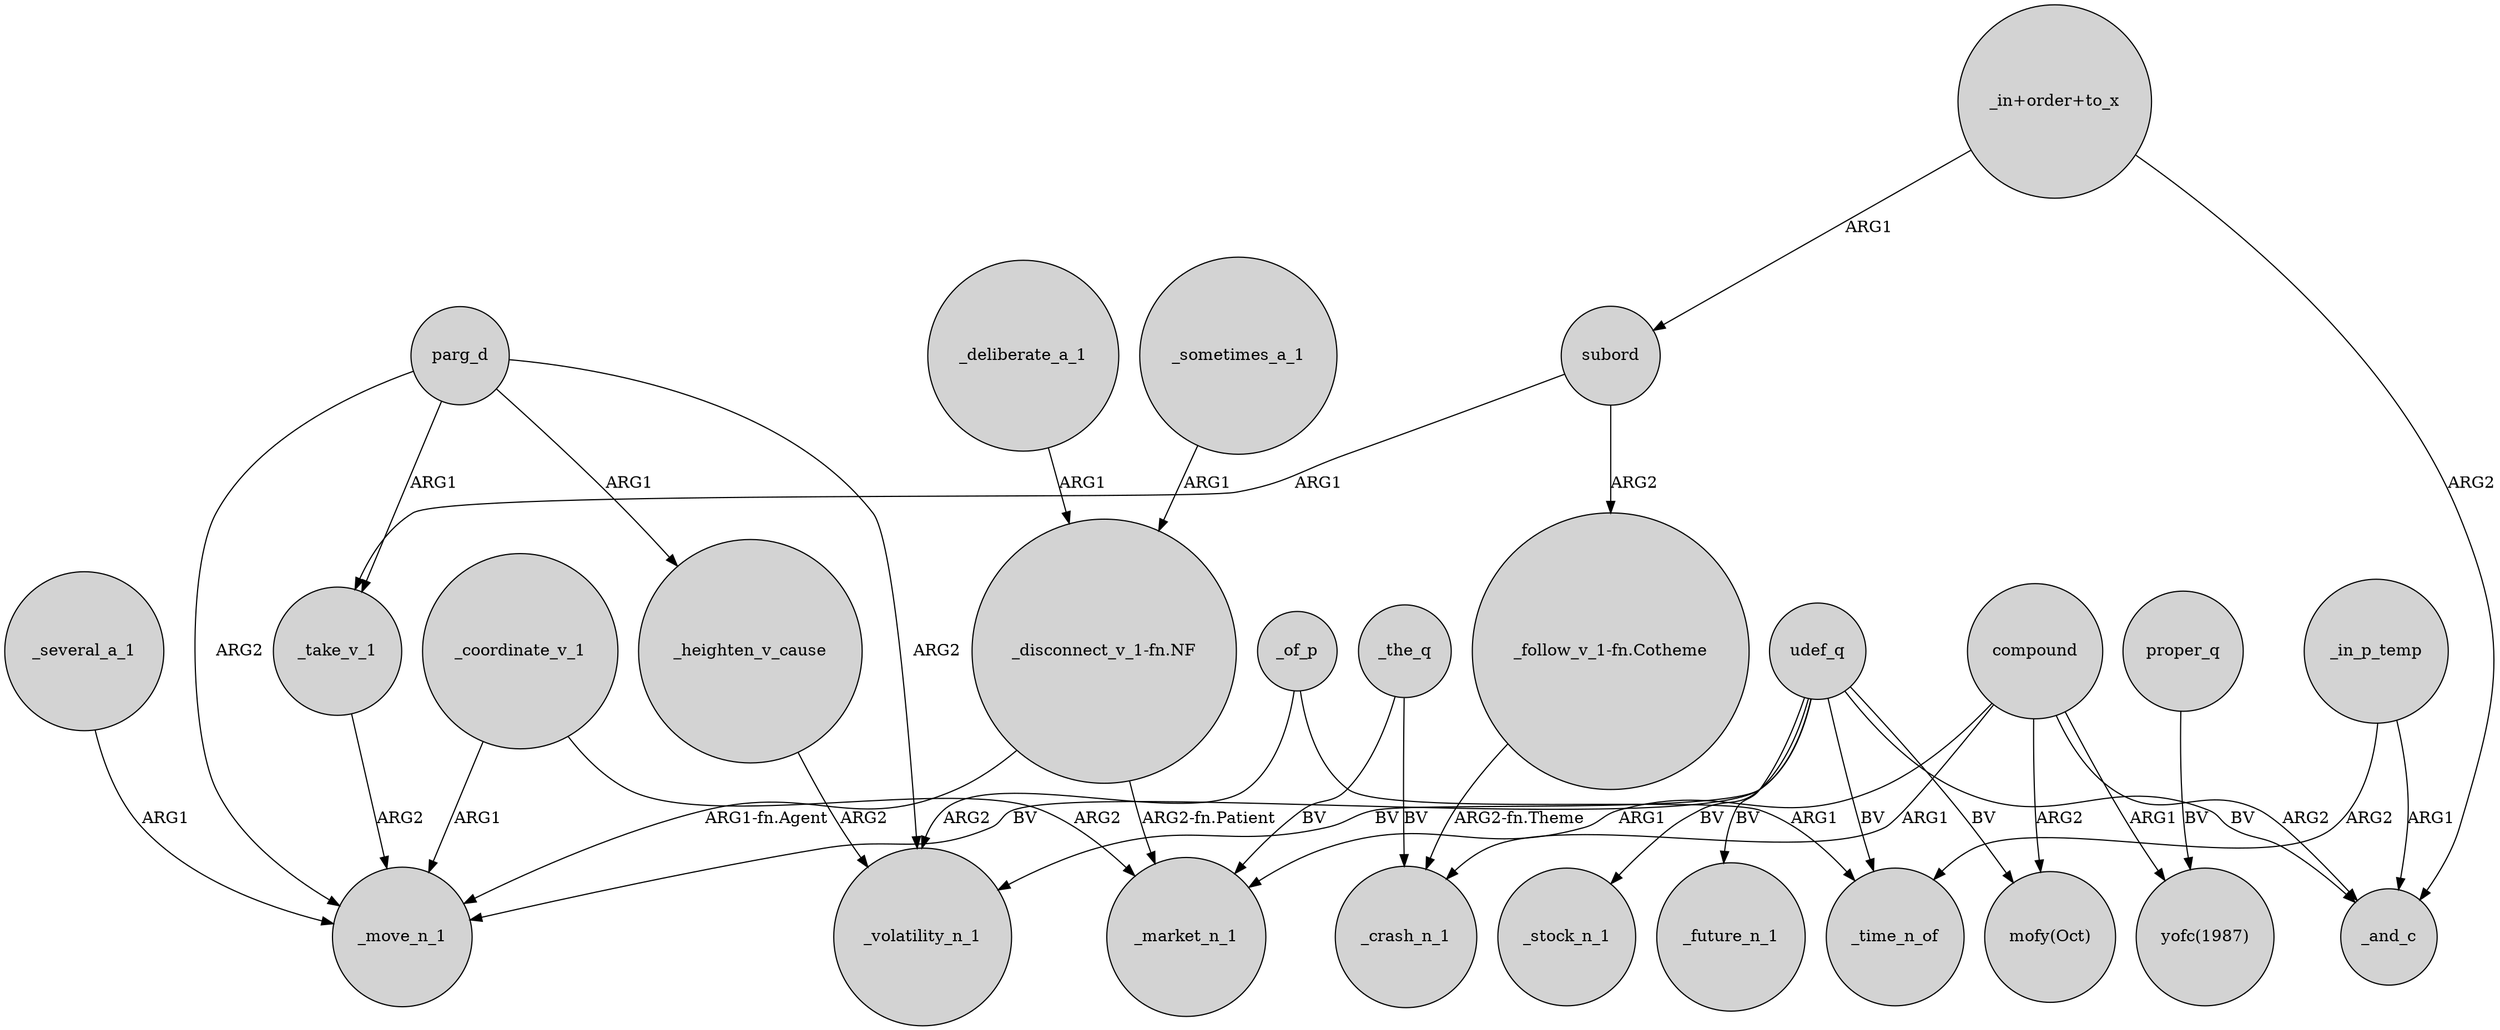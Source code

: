 digraph {
	node [shape=circle style=filled]
	_of_p -> _volatility_n_1 [label=ARG2]
	subord -> _take_v_1 [label=ARG1]
	_coordinate_v_1 -> _market_n_1 [label=ARG2]
	udef_q -> _volatility_n_1 [label=BV]
	_heighten_v_cause -> _volatility_n_1 [label=ARG2]
	_take_v_1 -> _move_n_1 [label=ARG2]
	_in_p_temp -> _and_c [label=ARG1]
	parg_d -> _volatility_n_1 [label=ARG2]
	_several_a_1 -> _move_n_1 [label=ARG1]
	udef_q -> "mofy(Oct)" [label=BV]
	udef_q -> _move_n_1 [label=BV]
	compound -> _crash_n_1 [label=ARG1]
	"_disconnect_v_1-fn.NF" -> _market_n_1 [label="ARG2-fn.Patient"]
	compound -> _and_c [label=ARG2]
	"_disconnect_v_1-fn.NF" -> _move_n_1 [label="ARG1-fn.Agent"]
	udef_q -> _stock_n_1 [label=BV]
	_in_p_temp -> _time_n_of [label=ARG2]
	parg_d -> _heighten_v_cause [label=ARG1]
	udef_q -> _time_n_of [label=BV]
	subord -> "_follow_v_1-fn.Cotheme" [label=ARG2]
	udef_q -> _future_n_1 [label=BV]
	_deliberate_a_1 -> "_disconnect_v_1-fn.NF" [label=ARG1]
	proper_q -> "yofc(1987)" [label=BV]
	compound -> "yofc(1987)" [label=ARG1]
	parg_d -> _move_n_1 [label=ARG2]
	compound -> "mofy(Oct)" [label=ARG2]
	"_in+order+to_x" -> _and_c [label=ARG2]
	_sometimes_a_1 -> "_disconnect_v_1-fn.NF" [label=ARG1]
	compound -> _market_n_1 [label=ARG1]
	"_follow_v_1-fn.Cotheme" -> _crash_n_1 [label="ARG2-fn.Theme"]
	"_in+order+to_x" -> subord [label=ARG1]
	_of_p -> _time_n_of [label=ARG1]
	_the_q -> _market_n_1 [label=BV]
	udef_q -> _and_c [label=BV]
	_the_q -> _crash_n_1 [label=BV]
	_coordinate_v_1 -> _move_n_1 [label=ARG1]
	parg_d -> _take_v_1 [label=ARG1]
}
